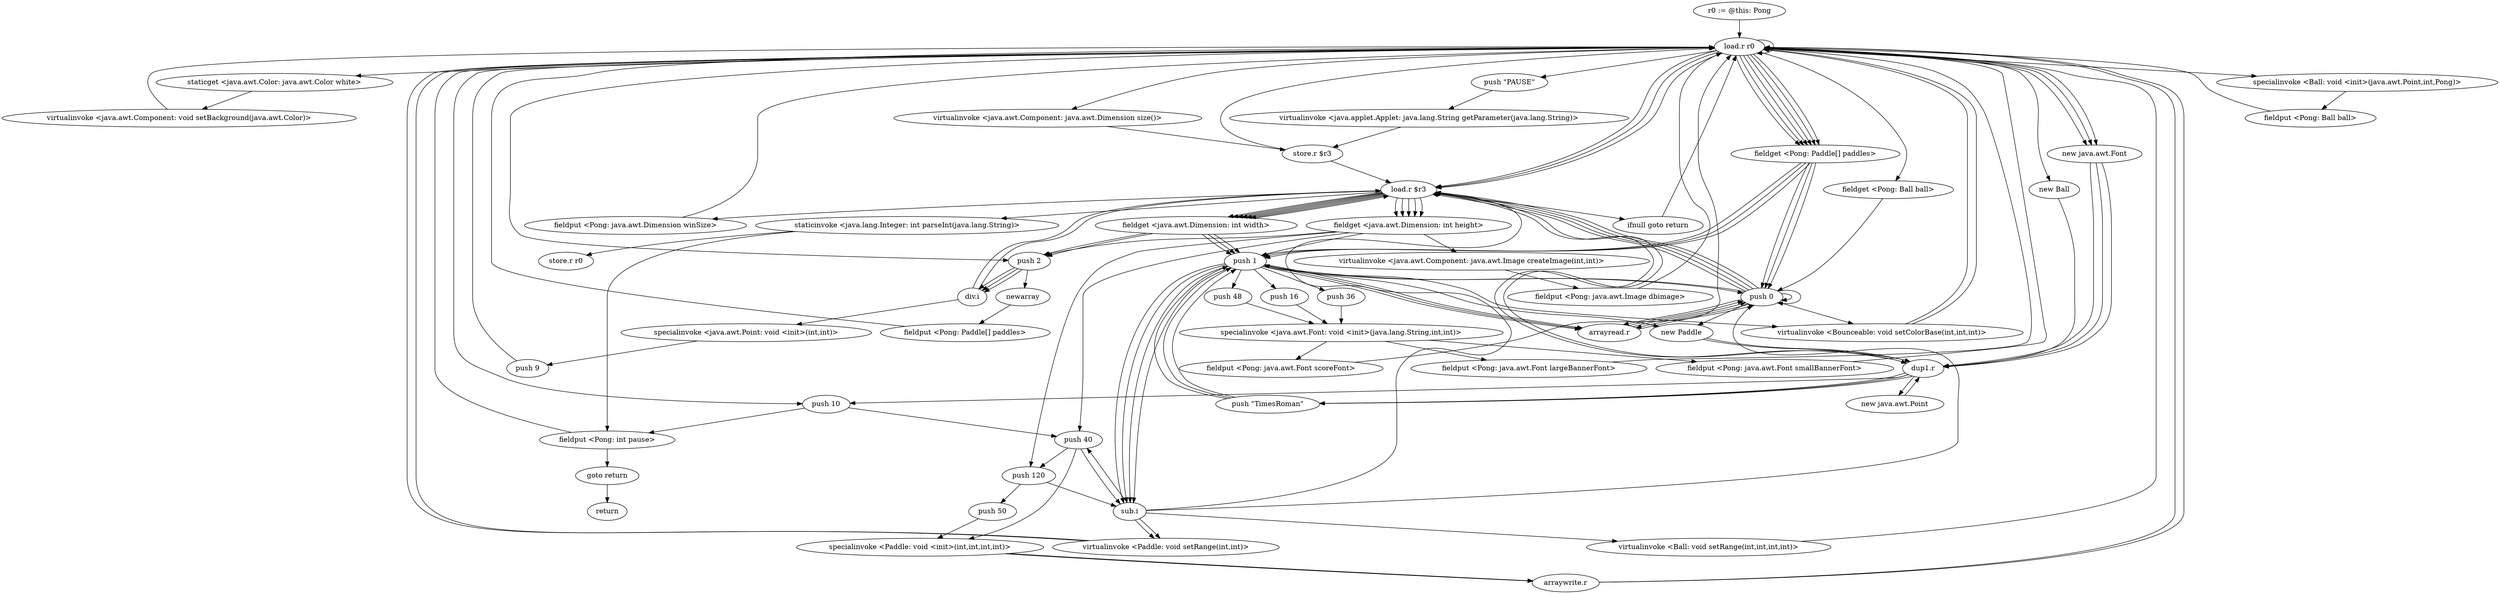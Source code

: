 digraph "" {
    "r0 := @this: Pong"
    "load.r r0"
    "r0 := @this: Pong"->"load.r r0";
    "staticget <java.awt.Color: java.awt.Color white>"
    "load.r r0"->"staticget <java.awt.Color: java.awt.Color white>";
    "virtualinvoke <java.awt.Component: void setBackground(java.awt.Color)>"
    "staticget <java.awt.Color: java.awt.Color white>"->"virtualinvoke <java.awt.Component: void setBackground(java.awt.Color)>";
    "virtualinvoke <java.awt.Component: void setBackground(java.awt.Color)>"->"load.r r0";
    "virtualinvoke <java.awt.Component: java.awt.Dimension size()>"
    "load.r r0"->"virtualinvoke <java.awt.Component: java.awt.Dimension size()>";
    "store.r $r3"
    "virtualinvoke <java.awt.Component: java.awt.Dimension size()>"->"store.r $r3";
    "store.r $r3"->"load.r r0";
    "load.r $r3"
    "load.r r0"->"load.r $r3";
    "fieldput <Pong: java.awt.Dimension winSize>"
    "load.r $r3"->"fieldput <Pong: java.awt.Dimension winSize>";
    "fieldput <Pong: java.awt.Dimension winSize>"->"load.r r0";
    "push 2"
    "load.r r0"->"push 2";
    "newarray"
    "push 2"->"newarray";
    "fieldput <Pong: Paddle[] paddles>"
    "newarray"->"fieldput <Pong: Paddle[] paddles>";
    "fieldput <Pong: Paddle[] paddles>"->"load.r r0";
    "fieldget <Pong: Paddle[] paddles>"
    "load.r r0"->"fieldget <Pong: Paddle[] paddles>";
    "push 0"
    "fieldget <Pong: Paddle[] paddles>"->"push 0";
    "new Paddle"
    "push 0"->"new Paddle";
    "dup1.r"
    "new Paddle"->"dup1.r";
    "push 10"
    "dup1.r"->"push 10";
    "push 40"
    "push 10"->"push 40";
    "push 120"
    "push 40"->"push 120";
    "push 50"
    "push 120"->"push 50";
    "specialinvoke <Paddle: void <init>(int,int,int,int)>"
    "push 50"->"specialinvoke <Paddle: void <init>(int,int,int,int)>";
    "arraywrite.r"
    "specialinvoke <Paddle: void <init>(int,int,int,int)>"->"arraywrite.r";
    "arraywrite.r"->"load.r r0";
    "load.r r0"->"fieldget <Pong: Paddle[] paddles>";
    "push 1"
    "fieldget <Pong: Paddle[] paddles>"->"push 1";
    "push 1"->"new Paddle";
    "new Paddle"->"dup1.r";
    "dup1.r"->"load.r $r3";
    "fieldget <java.awt.Dimension: int width>"
    "load.r $r3"->"fieldget <java.awt.Dimension: int width>";
    "fieldget <java.awt.Dimension: int width>"->"push 2";
    "div.i"
    "push 2"->"div.i";
    "div.i"->"load.r $r3";
    "fieldget <java.awt.Dimension: int height>"
    "load.r $r3"->"fieldget <java.awt.Dimension: int height>";
    "fieldget <java.awt.Dimension: int height>"->"push 40";
    "sub.i"
    "push 40"->"sub.i";
    "sub.i"->"load.r $r3";
    "load.r $r3"->"fieldget <java.awt.Dimension: int height>";
    "fieldget <java.awt.Dimension: int height>"->"push 120";
    "push 120"->"sub.i";
    "sub.i"->"push 40";
    "push 40"->"specialinvoke <Paddle: void <init>(int,int,int,int)>";
    "specialinvoke <Paddle: void <init>(int,int,int,int)>"->"arraywrite.r";
    "arraywrite.r"->"load.r r0";
    "load.r r0"->"fieldget <Pong: Paddle[] paddles>";
    "fieldget <Pong: Paddle[] paddles>"->"push 0";
    "arrayread.r"
    "push 0"->"arrayread.r";
    "arrayread.r"->"push 0";
    "push 0"->"load.r $r3";
    "load.r $r3"->"fieldget <java.awt.Dimension: int width>";
    "fieldget <java.awt.Dimension: int width>"->"push 1";
    "push 1"->"sub.i";
    "virtualinvoke <Paddle: void setRange(int,int)>"
    "sub.i"->"virtualinvoke <Paddle: void setRange(int,int)>";
    "virtualinvoke <Paddle: void setRange(int,int)>"->"load.r r0";
    "load.r r0"->"fieldget <Pong: Paddle[] paddles>";
    "fieldget <Pong: Paddle[] paddles>"->"push 1";
    "push 1"->"arrayread.r";
    "arrayread.r"->"push 0";
    "push 0"->"load.r $r3";
    "load.r $r3"->"fieldget <java.awt.Dimension: int width>";
    "fieldget <java.awt.Dimension: int width>"->"push 1";
    "push 1"->"sub.i";
    "sub.i"->"virtualinvoke <Paddle: void setRange(int,int)>";
    "virtualinvoke <Paddle: void setRange(int,int)>"->"load.r r0";
    "load.r r0"->"fieldget <Pong: Paddle[] paddles>";
    "fieldget <Pong: Paddle[] paddles>"->"push 0";
    "push 0"->"arrayread.r";
    "arrayread.r"->"push 1";
    "push 1"->"push 0";
    "push 0"->"push 0";
    "virtualinvoke <Bounceable: void setColorBase(int,int,int)>"
    "push 0"->"virtualinvoke <Bounceable: void setColorBase(int,int,int)>";
    "virtualinvoke <Bounceable: void setColorBase(int,int,int)>"->"load.r r0";
    "load.r r0"->"fieldget <Pong: Paddle[] paddles>";
    "fieldget <Pong: Paddle[] paddles>"->"push 1";
    "push 1"->"arrayread.r";
    "arrayread.r"->"push 0";
    "push 0"->"push 0";
    "push 0"->"push 1";
    "push 1"->"virtualinvoke <Bounceable: void setColorBase(int,int,int)>";
    "virtualinvoke <Bounceable: void setColorBase(int,int,int)>"->"load.r r0";
    "new Ball"
    "load.r r0"->"new Ball";
    "new Ball"->"dup1.r";
    "new java.awt.Point"
    "dup1.r"->"new java.awt.Point";
    "new java.awt.Point"->"dup1.r";
    "dup1.r"->"load.r $r3";
    "load.r $r3"->"fieldget <java.awt.Dimension: int width>";
    "fieldget <java.awt.Dimension: int width>"->"push 2";
    "push 2"->"div.i";
    "div.i"->"load.r $r3";
    "load.r $r3"->"fieldget <java.awt.Dimension: int height>";
    "fieldget <java.awt.Dimension: int height>"->"push 2";
    "push 2"->"div.i";
    "specialinvoke <java.awt.Point: void <init>(int,int)>"
    "div.i"->"specialinvoke <java.awt.Point: void <init>(int,int)>";
    "push 9"
    "specialinvoke <java.awt.Point: void <init>(int,int)>"->"push 9";
    "push 9"->"load.r r0";
    "specialinvoke <Ball: void <init>(java.awt.Point,int,Pong)>"
    "load.r r0"->"specialinvoke <Ball: void <init>(java.awt.Point,int,Pong)>";
    "fieldput <Pong: Ball ball>"
    "specialinvoke <Ball: void <init>(java.awt.Point,int,Pong)>"->"fieldput <Pong: Ball ball>";
    "fieldput <Pong: Ball ball>"->"load.r r0";
    "fieldget <Pong: Ball ball>"
    "load.r r0"->"fieldget <Pong: Ball ball>";
    "fieldget <Pong: Ball ball>"->"push 0";
    "push 0"->"load.r $r3";
    "load.r $r3"->"fieldget <java.awt.Dimension: int width>";
    "fieldget <java.awt.Dimension: int width>"->"push 1";
    "push 1"->"sub.i";
    "sub.i"->"push 0";
    "push 0"->"load.r $r3";
    "load.r $r3"->"fieldget <java.awt.Dimension: int height>";
    "fieldget <java.awt.Dimension: int height>"->"push 1";
    "push 1"->"sub.i";
    "virtualinvoke <Ball: void setRange(int,int,int,int)>"
    "sub.i"->"virtualinvoke <Ball: void setRange(int,int,int,int)>";
    "virtualinvoke <Ball: void setRange(int,int,int,int)>"->"load.r r0";
    "load.r r0"->"push 10";
    "fieldput <Pong: int pause>"
    "push 10"->"fieldput <Pong: int pause>";
    "fieldput <Pong: int pause>"->"load.r r0";
    "new java.awt.Font"
    "load.r r0"->"new java.awt.Font";
    "new java.awt.Font"->"dup1.r";
    "push \"TimesRoman\""
    "dup1.r"->"push \"TimesRoman\"";
    "push \"TimesRoman\""->"push 1";
    "push 36"
    "push 1"->"push 36";
    "specialinvoke <java.awt.Font: void <init>(java.lang.String,int,int)>"
    "push 36"->"specialinvoke <java.awt.Font: void <init>(java.lang.String,int,int)>";
    "fieldput <Pong: java.awt.Font scoreFont>"
    "specialinvoke <java.awt.Font: void <init>(java.lang.String,int,int)>"->"fieldput <Pong: java.awt.Font scoreFont>";
    "fieldput <Pong: java.awt.Font scoreFont>"->"load.r r0";
    "load.r r0"->"new java.awt.Font";
    "new java.awt.Font"->"dup1.r";
    "dup1.r"->"push \"TimesRoman\"";
    "push \"TimesRoman\""->"push 1";
    "push 48"
    "push 1"->"push 48";
    "push 48"->"specialinvoke <java.awt.Font: void <init>(java.lang.String,int,int)>";
    "fieldput <Pong: java.awt.Font largeBannerFont>"
    "specialinvoke <java.awt.Font: void <init>(java.lang.String,int,int)>"->"fieldput <Pong: java.awt.Font largeBannerFont>";
    "fieldput <Pong: java.awt.Font largeBannerFont>"->"load.r r0";
    "load.r r0"->"new java.awt.Font";
    "new java.awt.Font"->"dup1.r";
    "dup1.r"->"push \"TimesRoman\"";
    "push \"TimesRoman\""->"push 1";
    "push 16"
    "push 1"->"push 16";
    "push 16"->"specialinvoke <java.awt.Font: void <init>(java.lang.String,int,int)>";
    "fieldput <Pong: java.awt.Font smallBannerFont>"
    "specialinvoke <java.awt.Font: void <init>(java.lang.String,int,int)>"->"fieldput <Pong: java.awt.Font smallBannerFont>";
    "fieldput <Pong: java.awt.Font smallBannerFont>"->"load.r r0";
    "load.r r0"->"load.r r0";
    "load.r r0"->"load.r $r3";
    "load.r $r3"->"fieldget <java.awt.Dimension: int width>";
    "fieldget <java.awt.Dimension: int width>"->"load.r $r3";
    "load.r $r3"->"fieldget <java.awt.Dimension: int height>";
    "virtualinvoke <java.awt.Component: java.awt.Image createImage(int,int)>"
    "fieldget <java.awt.Dimension: int height>"->"virtualinvoke <java.awt.Component: java.awt.Image createImage(int,int)>";
    "fieldput <Pong: java.awt.Image dbimage>"
    "virtualinvoke <java.awt.Component: java.awt.Image createImage(int,int)>"->"fieldput <Pong: java.awt.Image dbimage>";
    "fieldput <Pong: java.awt.Image dbimage>"->"load.r r0";
    "push \"PAUSE\""
    "load.r r0"->"push \"PAUSE\"";
    "virtualinvoke <java.applet.Applet: java.lang.String getParameter(java.lang.String)>"
    "push \"PAUSE\""->"virtualinvoke <java.applet.Applet: java.lang.String getParameter(java.lang.String)>";
    "virtualinvoke <java.applet.Applet: java.lang.String getParameter(java.lang.String)>"->"store.r $r3";
    "store.r $r3"->"load.r $r3";
    "ifnull goto return"
    "load.r $r3"->"ifnull goto return";
    "ifnull goto return"->"load.r r0";
    "load.r r0"->"load.r $r3";
    "staticinvoke <java.lang.Integer: int parseInt(java.lang.String)>"
    "load.r $r3"->"staticinvoke <java.lang.Integer: int parseInt(java.lang.String)>";
    "staticinvoke <java.lang.Integer: int parseInt(java.lang.String)>"->"fieldput <Pong: int pause>";
    "goto return"
    "fieldput <Pong: int pause>"->"goto return";
    "return"
    "goto return"->"return";
    "store.r r0"
    "staticinvoke <java.lang.Integer: int parseInt(java.lang.String)>"->"store.r r0";
}
